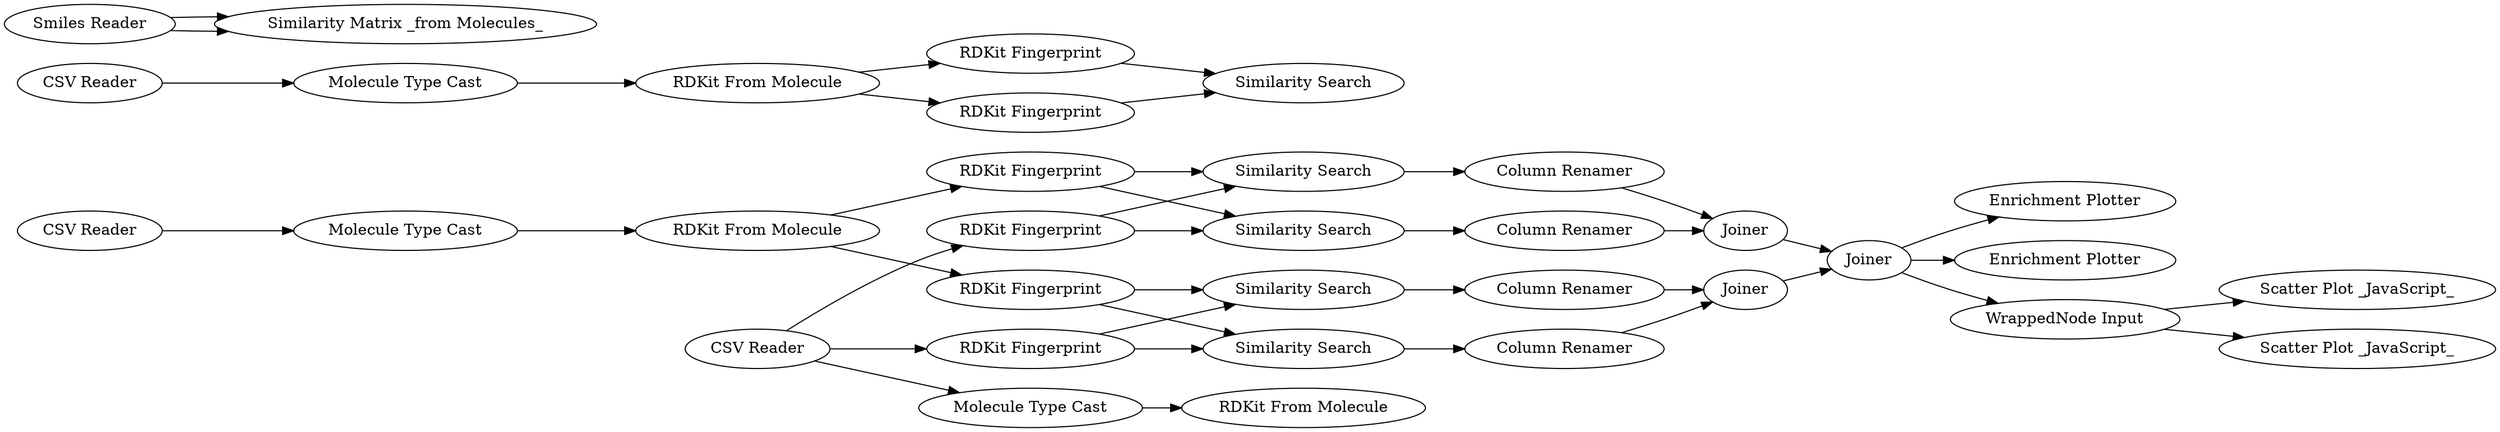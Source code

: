 digraph {
	1 [label="RDKit Fingerprint"]
	2 [label="RDKit Fingerprint"]
	3 [label="Similarity Search"]
	4 [label="Similarity Search"]
	5 [label="Similarity Search"]
	6 [label="Similarity Search"]
	43 [label="Enrichment Plotter"]
	44 [label="Enrichment Plotter"]
	45 [label="RDKit Fingerprint"]
	46 [label="RDKit Fingerprint"]
	271 [label="Molecule Type Cast"]
	272 [label="RDKit From Molecule"]
	48 [label="Molecule Type Cast"]
	49 [label="RDKit From Molecule"]
	274 [label="CSV Reader"]
	279 [label="Scatter Plot _JavaScript_"]
	280 [label="Scatter Plot _JavaScript_"]
	281 [label="WrappedNode Input"]
	282 [label="WrappedNode Output"]
	282 [label="CSV Reader"]
	283 [label=Joiner]
	284 [label=Joiner]
	285 [label=Joiner]
	286 [label="CSV Reader"]
	287 [label="Molecule Type Cast"]
	288 [label="RDKit From Molecule"]
	289 [label="RDKit Fingerprint"]
	291 [label="RDKit Fingerprint"]
	292 [label="Similarity Search"]
	293 [label="Similarity Matrix _from Molecules_"]
	294 [label="Smiles Reader"]
	295 [label="Column Renamer"]
	296 [label="Column Renamer"]
	297 [label="Column Renamer"]
	298 [label="Column Renamer"]
	48 -> 49
	274 -> 48
	281 -> 280
	281 -> 279
	1 -> 3
	1 -> 4
	2 -> 6
	2 -> 5
	3 -> 298
	4 -> 297
	5 -> 296
	6 -> 295
	45 -> 4
	45 -> 3
	46 -> 6
	46 -> 5
	271 -> 272
	272 -> 1
	272 -> 2
	274 -> 46
	274 -> 45
	282 -> 271
	283 -> 285
	284 -> 285
	285 -> 281
	285 -> 44
	285 -> 43
	286 -> 287
	287 -> 288
	288 -> 289
	288 -> 291
	289 -> 292
	291 -> 292
	294 -> 293
	294 -> 293
	295 -> 284
	296 -> 284
	297 -> 283
	298 -> 283
	rankdir=LR
}
